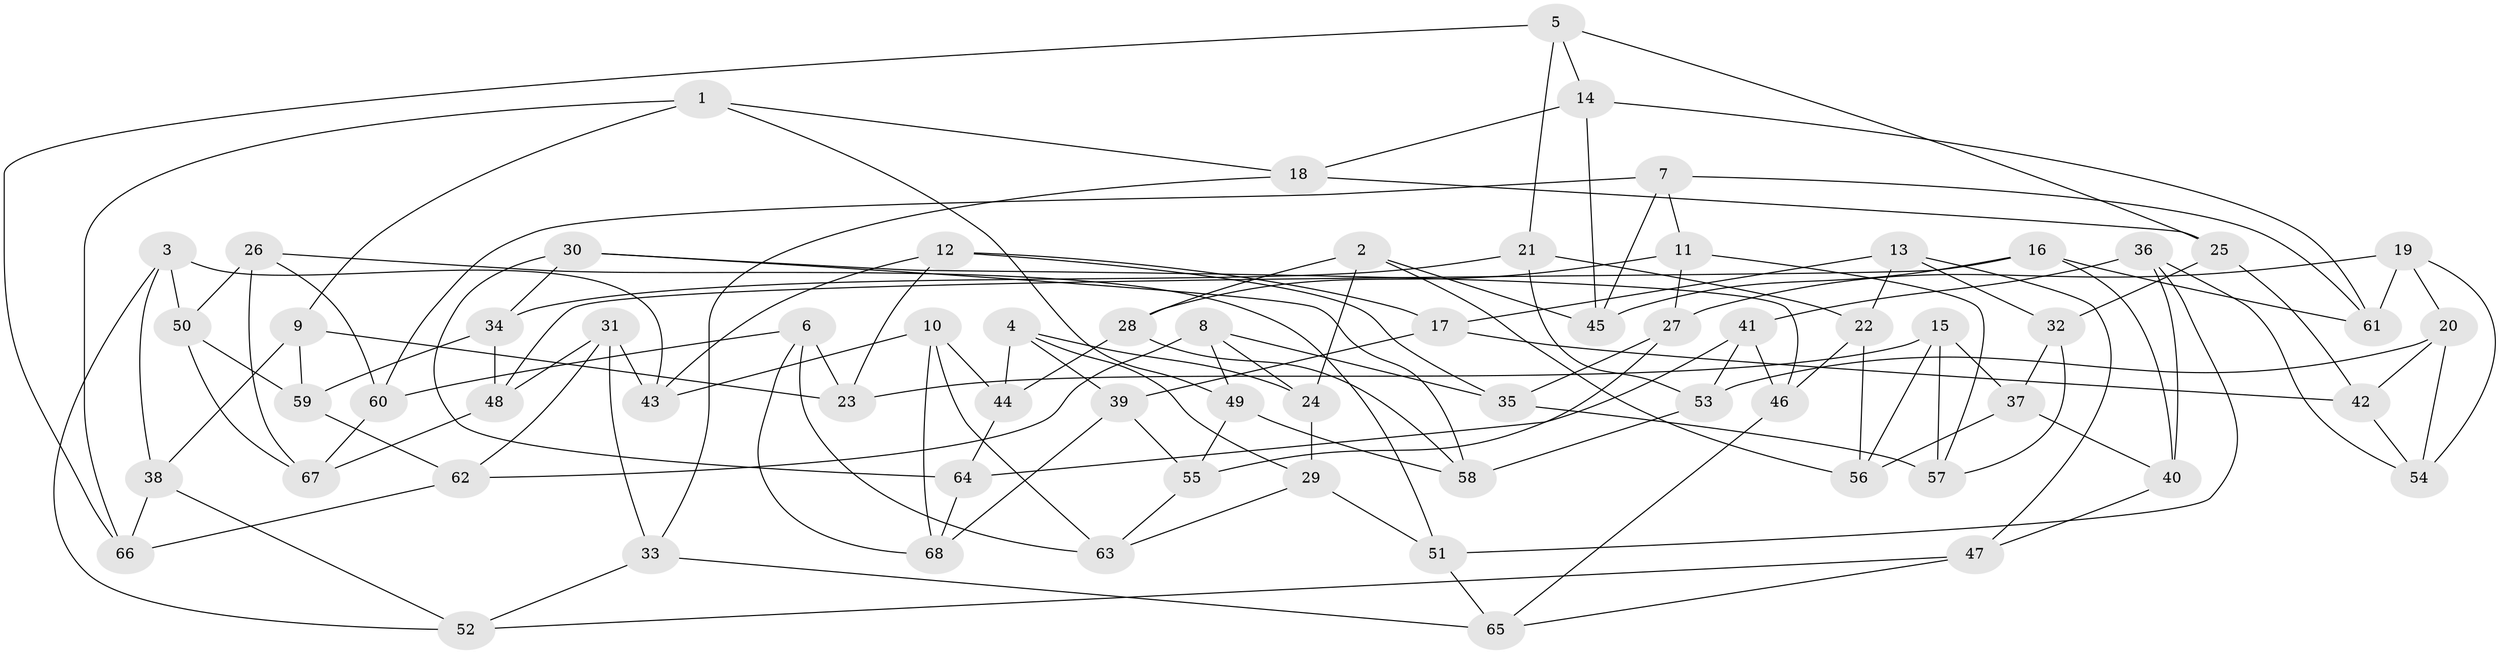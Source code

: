 // Generated by graph-tools (version 1.1) at 2025/50/03/09/25 03:50:49]
// undirected, 68 vertices, 136 edges
graph export_dot {
graph [start="1"]
  node [color=gray90,style=filled];
  1;
  2;
  3;
  4;
  5;
  6;
  7;
  8;
  9;
  10;
  11;
  12;
  13;
  14;
  15;
  16;
  17;
  18;
  19;
  20;
  21;
  22;
  23;
  24;
  25;
  26;
  27;
  28;
  29;
  30;
  31;
  32;
  33;
  34;
  35;
  36;
  37;
  38;
  39;
  40;
  41;
  42;
  43;
  44;
  45;
  46;
  47;
  48;
  49;
  50;
  51;
  52;
  53;
  54;
  55;
  56;
  57;
  58;
  59;
  60;
  61;
  62;
  63;
  64;
  65;
  66;
  67;
  68;
  1 -- 9;
  1 -- 18;
  1 -- 49;
  1 -- 66;
  2 -- 45;
  2 -- 56;
  2 -- 24;
  2 -- 28;
  3 -- 43;
  3 -- 38;
  3 -- 50;
  3 -- 52;
  4 -- 39;
  4 -- 29;
  4 -- 24;
  4 -- 44;
  5 -- 21;
  5 -- 25;
  5 -- 66;
  5 -- 14;
  6 -- 68;
  6 -- 60;
  6 -- 63;
  6 -- 23;
  7 -- 60;
  7 -- 11;
  7 -- 45;
  7 -- 61;
  8 -- 35;
  8 -- 62;
  8 -- 24;
  8 -- 49;
  9 -- 23;
  9 -- 38;
  9 -- 59;
  10 -- 68;
  10 -- 63;
  10 -- 43;
  10 -- 44;
  11 -- 27;
  11 -- 28;
  11 -- 57;
  12 -- 23;
  12 -- 43;
  12 -- 17;
  12 -- 35;
  13 -- 22;
  13 -- 17;
  13 -- 47;
  13 -- 32;
  14 -- 61;
  14 -- 18;
  14 -- 45;
  15 -- 37;
  15 -- 23;
  15 -- 56;
  15 -- 57;
  16 -- 61;
  16 -- 45;
  16 -- 48;
  16 -- 40;
  17 -- 42;
  17 -- 39;
  18 -- 25;
  18 -- 33;
  19 -- 20;
  19 -- 61;
  19 -- 54;
  19 -- 27;
  20 -- 42;
  20 -- 53;
  20 -- 54;
  21 -- 34;
  21 -- 22;
  21 -- 53;
  22 -- 46;
  22 -- 56;
  24 -- 29;
  25 -- 32;
  25 -- 42;
  26 -- 67;
  26 -- 50;
  26 -- 60;
  26 -- 51;
  27 -- 55;
  27 -- 35;
  28 -- 58;
  28 -- 44;
  29 -- 51;
  29 -- 63;
  30 -- 64;
  30 -- 34;
  30 -- 58;
  30 -- 46;
  31 -- 43;
  31 -- 62;
  31 -- 33;
  31 -- 48;
  32 -- 57;
  32 -- 37;
  33 -- 52;
  33 -- 65;
  34 -- 48;
  34 -- 59;
  35 -- 57;
  36 -- 54;
  36 -- 40;
  36 -- 41;
  36 -- 51;
  37 -- 56;
  37 -- 40;
  38 -- 52;
  38 -- 66;
  39 -- 55;
  39 -- 68;
  40 -- 47;
  41 -- 64;
  41 -- 46;
  41 -- 53;
  42 -- 54;
  44 -- 64;
  46 -- 65;
  47 -- 52;
  47 -- 65;
  48 -- 67;
  49 -- 55;
  49 -- 58;
  50 -- 59;
  50 -- 67;
  51 -- 65;
  53 -- 58;
  55 -- 63;
  59 -- 62;
  60 -- 67;
  62 -- 66;
  64 -- 68;
}

